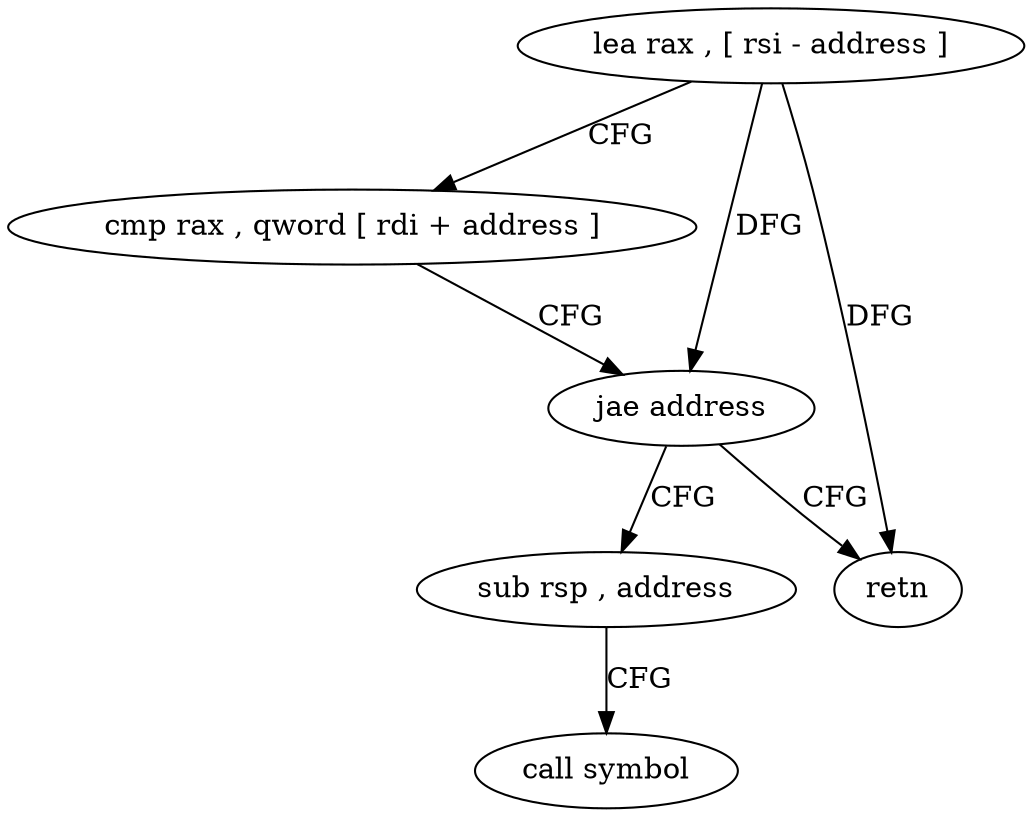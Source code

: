 digraph "func" {
"158403" [label = "lea rax , [ rsi - address ]" ]
"158407" [label = "cmp rax , qword [ rdi + address ]" ]
"158411" [label = "jae address" ]
"158415" [label = "sub rsp , address" ]
"158413" [label = "retn" ]
"158419" [label = "call symbol" ]
"158403" -> "158407" [ label = "CFG" ]
"158403" -> "158411" [ label = "DFG" ]
"158403" -> "158413" [ label = "DFG" ]
"158407" -> "158411" [ label = "CFG" ]
"158411" -> "158415" [ label = "CFG" ]
"158411" -> "158413" [ label = "CFG" ]
"158415" -> "158419" [ label = "CFG" ]
}
